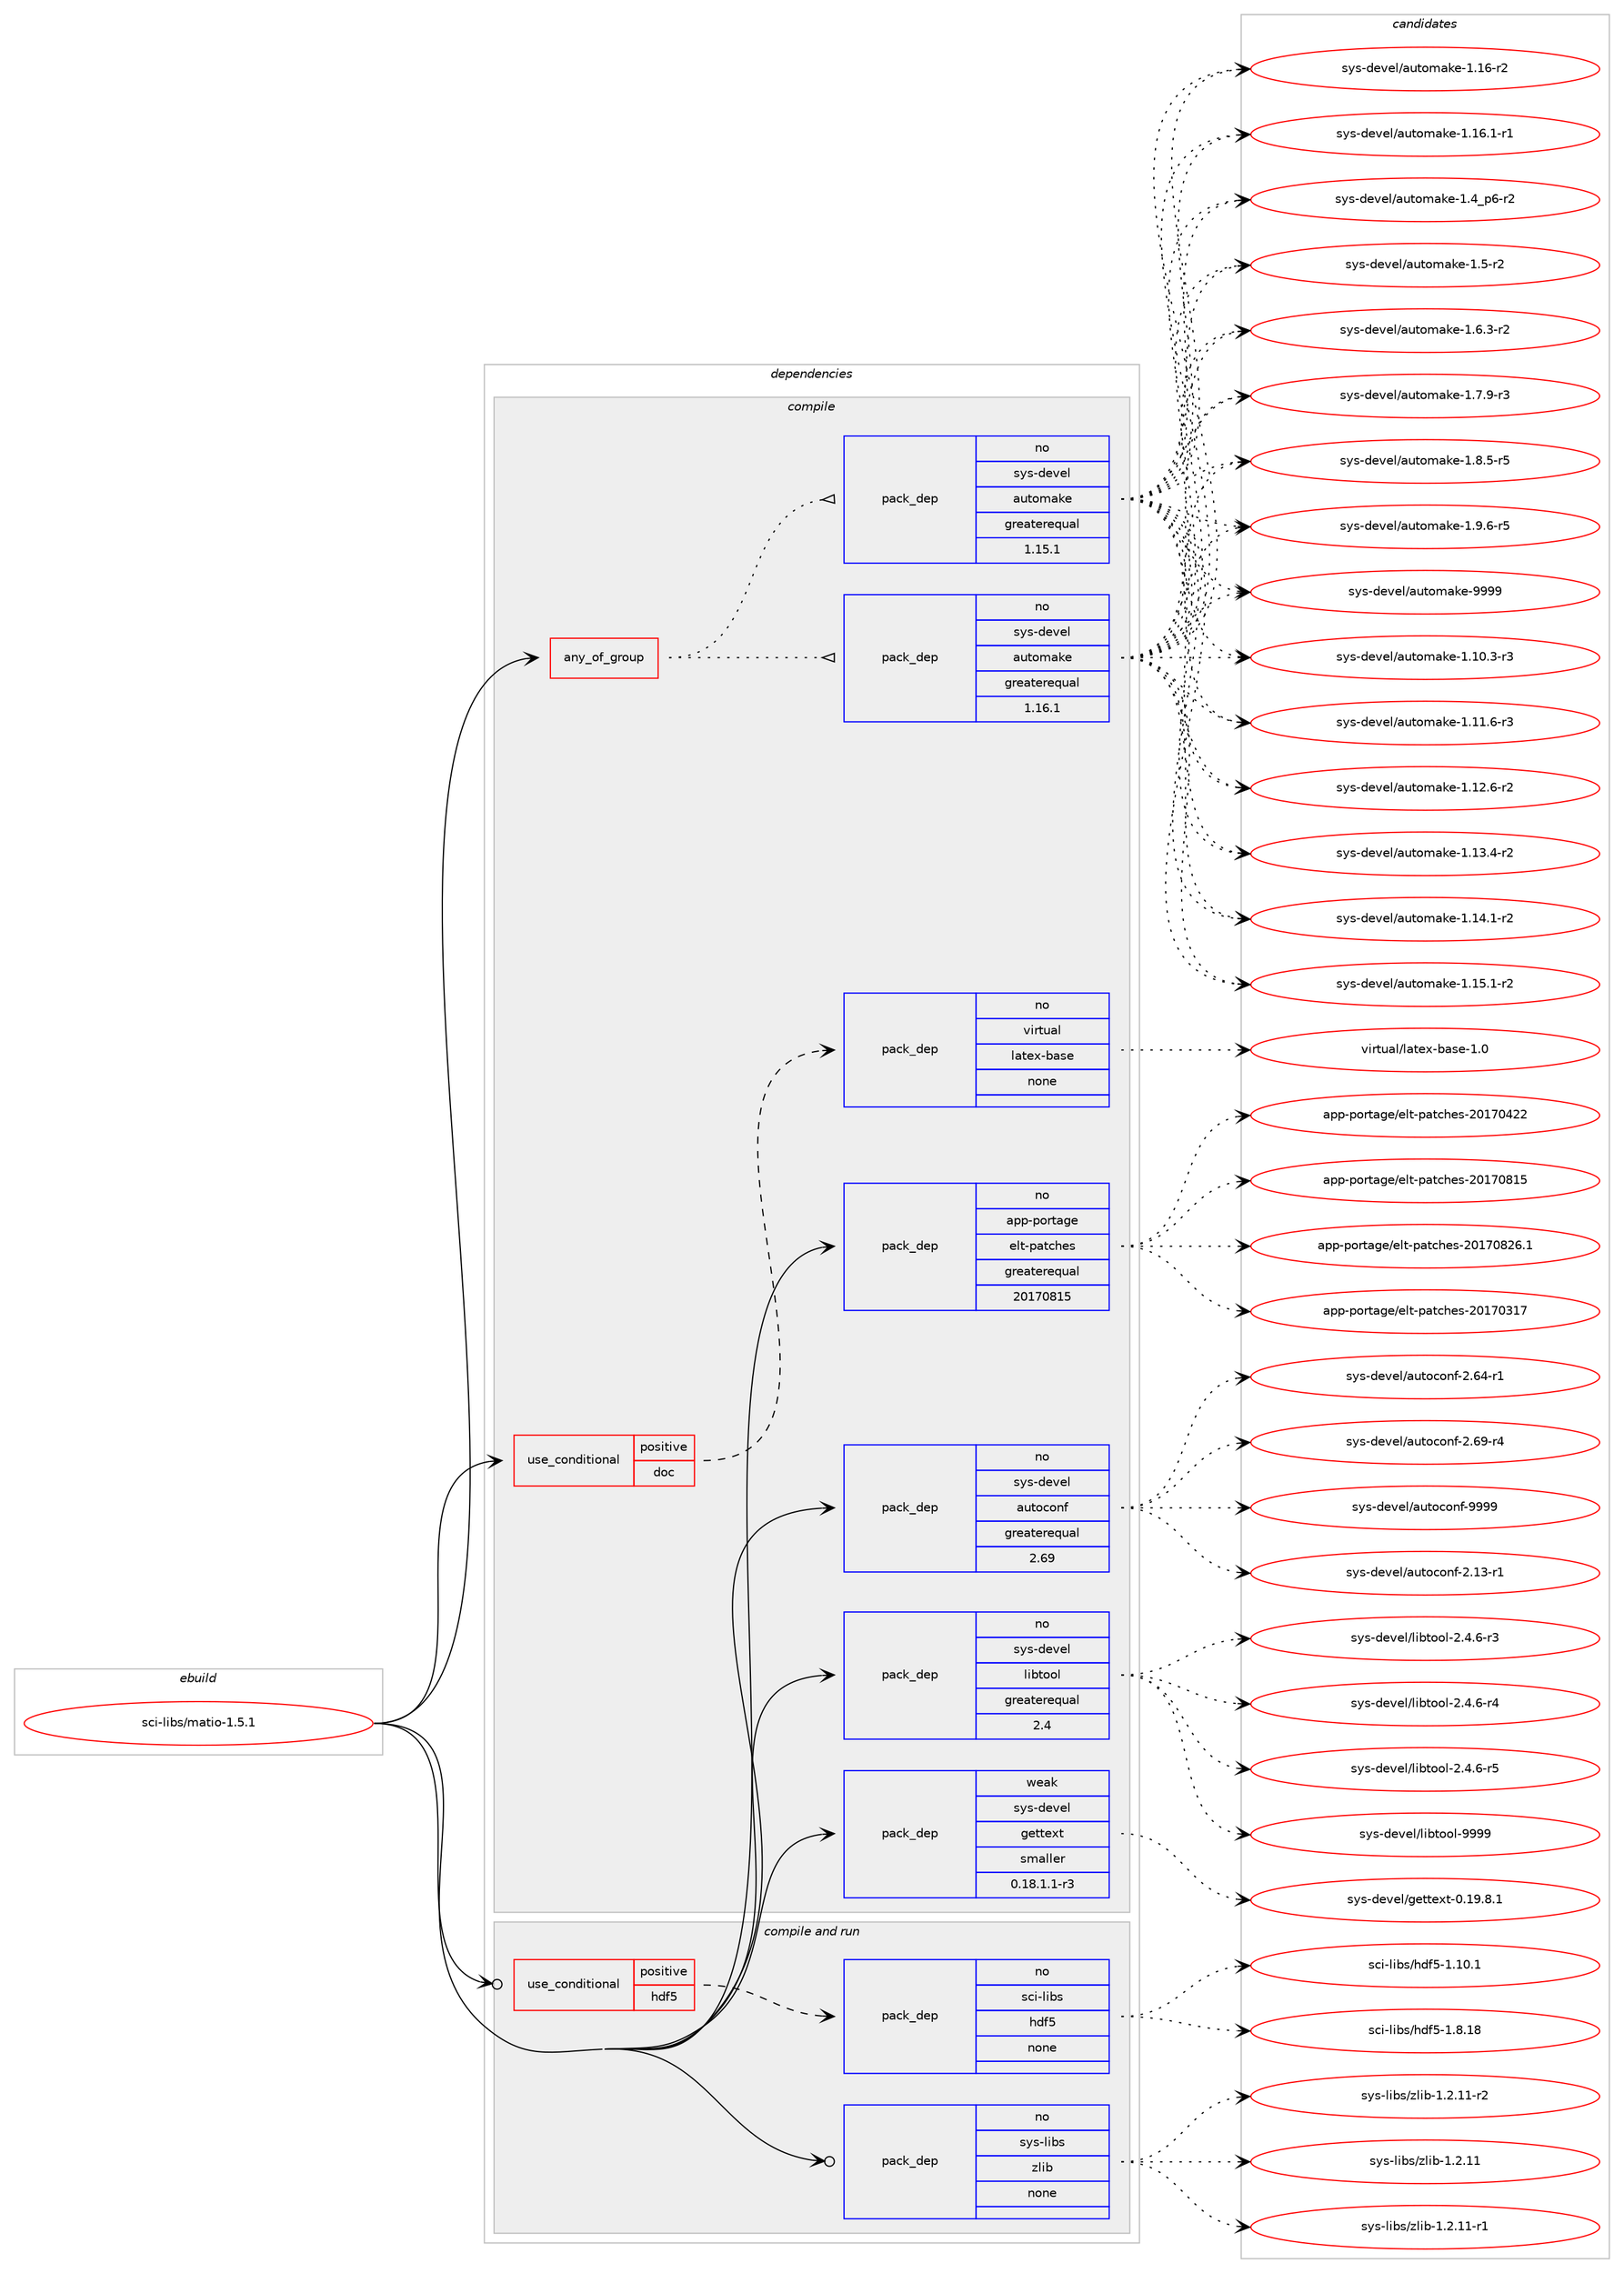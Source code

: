 digraph prolog {

# *************
# Graph options
# *************

newrank=true;
concentrate=true;
compound=true;
graph [rankdir=LR,fontname=Helvetica,fontsize=10,ranksep=1.5];#, ranksep=2.5, nodesep=0.2];
edge  [arrowhead=vee];
node  [fontname=Helvetica,fontsize=10];

# **********
# The ebuild
# **********

subgraph cluster_leftcol {
color=gray;
rank=same;
label=<<i>ebuild</i>>;
id [label="sci-libs/matio-1.5.1", color=red, width=4, href="../sci-libs/matio-1.5.1.svg"];
}

# ****************
# The dependencies
# ****************

subgraph cluster_midcol {
color=gray;
label=<<i>dependencies</i>>;
subgraph cluster_compile {
fillcolor="#eeeeee";
style=filled;
label=<<i>compile</i>>;
subgraph any26940 {
dependency1695018 [label=<<TABLE BORDER="0" CELLBORDER="1" CELLSPACING="0" CELLPADDING="4"><TR><TD CELLPADDING="10">any_of_group</TD></TR></TABLE>>, shape=none, color=red];subgraph pack1213425 {
dependency1695019 [label=<<TABLE BORDER="0" CELLBORDER="1" CELLSPACING="0" CELLPADDING="4" WIDTH="220"><TR><TD ROWSPAN="6" CELLPADDING="30">pack_dep</TD></TR><TR><TD WIDTH="110">no</TD></TR><TR><TD>sys-devel</TD></TR><TR><TD>automake</TD></TR><TR><TD>greaterequal</TD></TR><TR><TD>1.16.1</TD></TR></TABLE>>, shape=none, color=blue];
}
dependency1695018:e -> dependency1695019:w [weight=20,style="dotted",arrowhead="oinv"];
subgraph pack1213426 {
dependency1695020 [label=<<TABLE BORDER="0" CELLBORDER="1" CELLSPACING="0" CELLPADDING="4" WIDTH="220"><TR><TD ROWSPAN="6" CELLPADDING="30">pack_dep</TD></TR><TR><TD WIDTH="110">no</TD></TR><TR><TD>sys-devel</TD></TR><TR><TD>automake</TD></TR><TR><TD>greaterequal</TD></TR><TR><TD>1.15.1</TD></TR></TABLE>>, shape=none, color=blue];
}
dependency1695018:e -> dependency1695020:w [weight=20,style="dotted",arrowhead="oinv"];
}
id:e -> dependency1695018:w [weight=20,style="solid",arrowhead="vee"];
subgraph cond453801 {
dependency1695021 [label=<<TABLE BORDER="0" CELLBORDER="1" CELLSPACING="0" CELLPADDING="4"><TR><TD ROWSPAN="3" CELLPADDING="10">use_conditional</TD></TR><TR><TD>positive</TD></TR><TR><TD>doc</TD></TR></TABLE>>, shape=none, color=red];
subgraph pack1213427 {
dependency1695022 [label=<<TABLE BORDER="0" CELLBORDER="1" CELLSPACING="0" CELLPADDING="4" WIDTH="220"><TR><TD ROWSPAN="6" CELLPADDING="30">pack_dep</TD></TR><TR><TD WIDTH="110">no</TD></TR><TR><TD>virtual</TD></TR><TR><TD>latex-base</TD></TR><TR><TD>none</TD></TR><TR><TD></TD></TR></TABLE>>, shape=none, color=blue];
}
dependency1695021:e -> dependency1695022:w [weight=20,style="dashed",arrowhead="vee"];
}
id:e -> dependency1695021:w [weight=20,style="solid",arrowhead="vee"];
subgraph pack1213428 {
dependency1695023 [label=<<TABLE BORDER="0" CELLBORDER="1" CELLSPACING="0" CELLPADDING="4" WIDTH="220"><TR><TD ROWSPAN="6" CELLPADDING="30">pack_dep</TD></TR><TR><TD WIDTH="110">no</TD></TR><TR><TD>app-portage</TD></TR><TR><TD>elt-patches</TD></TR><TR><TD>greaterequal</TD></TR><TR><TD>20170815</TD></TR></TABLE>>, shape=none, color=blue];
}
id:e -> dependency1695023:w [weight=20,style="solid",arrowhead="vee"];
subgraph pack1213429 {
dependency1695024 [label=<<TABLE BORDER="0" CELLBORDER="1" CELLSPACING="0" CELLPADDING="4" WIDTH="220"><TR><TD ROWSPAN="6" CELLPADDING="30">pack_dep</TD></TR><TR><TD WIDTH="110">no</TD></TR><TR><TD>sys-devel</TD></TR><TR><TD>autoconf</TD></TR><TR><TD>greaterequal</TD></TR><TR><TD>2.69</TD></TR></TABLE>>, shape=none, color=blue];
}
id:e -> dependency1695024:w [weight=20,style="solid",arrowhead="vee"];
subgraph pack1213430 {
dependency1695025 [label=<<TABLE BORDER="0" CELLBORDER="1" CELLSPACING="0" CELLPADDING="4" WIDTH="220"><TR><TD ROWSPAN="6" CELLPADDING="30">pack_dep</TD></TR><TR><TD WIDTH="110">no</TD></TR><TR><TD>sys-devel</TD></TR><TR><TD>libtool</TD></TR><TR><TD>greaterequal</TD></TR><TR><TD>2.4</TD></TR></TABLE>>, shape=none, color=blue];
}
id:e -> dependency1695025:w [weight=20,style="solid",arrowhead="vee"];
subgraph pack1213431 {
dependency1695026 [label=<<TABLE BORDER="0" CELLBORDER="1" CELLSPACING="0" CELLPADDING="4" WIDTH="220"><TR><TD ROWSPAN="6" CELLPADDING="30">pack_dep</TD></TR><TR><TD WIDTH="110">weak</TD></TR><TR><TD>sys-devel</TD></TR><TR><TD>gettext</TD></TR><TR><TD>smaller</TD></TR><TR><TD>0.18.1.1-r3</TD></TR></TABLE>>, shape=none, color=blue];
}
id:e -> dependency1695026:w [weight=20,style="solid",arrowhead="vee"];
}
subgraph cluster_compileandrun {
fillcolor="#eeeeee";
style=filled;
label=<<i>compile and run</i>>;
subgraph cond453802 {
dependency1695027 [label=<<TABLE BORDER="0" CELLBORDER="1" CELLSPACING="0" CELLPADDING="4"><TR><TD ROWSPAN="3" CELLPADDING="10">use_conditional</TD></TR><TR><TD>positive</TD></TR><TR><TD>hdf5</TD></TR></TABLE>>, shape=none, color=red];
subgraph pack1213432 {
dependency1695028 [label=<<TABLE BORDER="0" CELLBORDER="1" CELLSPACING="0" CELLPADDING="4" WIDTH="220"><TR><TD ROWSPAN="6" CELLPADDING="30">pack_dep</TD></TR><TR><TD WIDTH="110">no</TD></TR><TR><TD>sci-libs</TD></TR><TR><TD>hdf5</TD></TR><TR><TD>none</TD></TR><TR><TD></TD></TR></TABLE>>, shape=none, color=blue];
}
dependency1695027:e -> dependency1695028:w [weight=20,style="dashed",arrowhead="vee"];
}
id:e -> dependency1695027:w [weight=20,style="solid",arrowhead="odotvee"];
subgraph pack1213433 {
dependency1695029 [label=<<TABLE BORDER="0" CELLBORDER="1" CELLSPACING="0" CELLPADDING="4" WIDTH="220"><TR><TD ROWSPAN="6" CELLPADDING="30">pack_dep</TD></TR><TR><TD WIDTH="110">no</TD></TR><TR><TD>sys-libs</TD></TR><TR><TD>zlib</TD></TR><TR><TD>none</TD></TR><TR><TD></TD></TR></TABLE>>, shape=none, color=blue];
}
id:e -> dependency1695029:w [weight=20,style="solid",arrowhead="odotvee"];
}
subgraph cluster_run {
fillcolor="#eeeeee";
style=filled;
label=<<i>run</i>>;
}
}

# **************
# The candidates
# **************

subgraph cluster_choices {
rank=same;
color=gray;
label=<<i>candidates</i>>;

subgraph choice1213425 {
color=black;
nodesep=1;
choice11512111545100101118101108479711711611110997107101454946494846514511451 [label="sys-devel/automake-1.10.3-r3", color=red, width=4,href="../sys-devel/automake-1.10.3-r3.svg"];
choice11512111545100101118101108479711711611110997107101454946494946544511451 [label="sys-devel/automake-1.11.6-r3", color=red, width=4,href="../sys-devel/automake-1.11.6-r3.svg"];
choice11512111545100101118101108479711711611110997107101454946495046544511450 [label="sys-devel/automake-1.12.6-r2", color=red, width=4,href="../sys-devel/automake-1.12.6-r2.svg"];
choice11512111545100101118101108479711711611110997107101454946495146524511450 [label="sys-devel/automake-1.13.4-r2", color=red, width=4,href="../sys-devel/automake-1.13.4-r2.svg"];
choice11512111545100101118101108479711711611110997107101454946495246494511450 [label="sys-devel/automake-1.14.1-r2", color=red, width=4,href="../sys-devel/automake-1.14.1-r2.svg"];
choice11512111545100101118101108479711711611110997107101454946495346494511450 [label="sys-devel/automake-1.15.1-r2", color=red, width=4,href="../sys-devel/automake-1.15.1-r2.svg"];
choice1151211154510010111810110847971171161111099710710145494649544511450 [label="sys-devel/automake-1.16-r2", color=red, width=4,href="../sys-devel/automake-1.16-r2.svg"];
choice11512111545100101118101108479711711611110997107101454946495446494511449 [label="sys-devel/automake-1.16.1-r1", color=red, width=4,href="../sys-devel/automake-1.16.1-r1.svg"];
choice115121115451001011181011084797117116111109971071014549465295112544511450 [label="sys-devel/automake-1.4_p6-r2", color=red, width=4,href="../sys-devel/automake-1.4_p6-r2.svg"];
choice11512111545100101118101108479711711611110997107101454946534511450 [label="sys-devel/automake-1.5-r2", color=red, width=4,href="../sys-devel/automake-1.5-r2.svg"];
choice115121115451001011181011084797117116111109971071014549465446514511450 [label="sys-devel/automake-1.6.3-r2", color=red, width=4,href="../sys-devel/automake-1.6.3-r2.svg"];
choice115121115451001011181011084797117116111109971071014549465546574511451 [label="sys-devel/automake-1.7.9-r3", color=red, width=4,href="../sys-devel/automake-1.7.9-r3.svg"];
choice115121115451001011181011084797117116111109971071014549465646534511453 [label="sys-devel/automake-1.8.5-r5", color=red, width=4,href="../sys-devel/automake-1.8.5-r5.svg"];
choice115121115451001011181011084797117116111109971071014549465746544511453 [label="sys-devel/automake-1.9.6-r5", color=red, width=4,href="../sys-devel/automake-1.9.6-r5.svg"];
choice115121115451001011181011084797117116111109971071014557575757 [label="sys-devel/automake-9999", color=red, width=4,href="../sys-devel/automake-9999.svg"];
dependency1695019:e -> choice11512111545100101118101108479711711611110997107101454946494846514511451:w [style=dotted,weight="100"];
dependency1695019:e -> choice11512111545100101118101108479711711611110997107101454946494946544511451:w [style=dotted,weight="100"];
dependency1695019:e -> choice11512111545100101118101108479711711611110997107101454946495046544511450:w [style=dotted,weight="100"];
dependency1695019:e -> choice11512111545100101118101108479711711611110997107101454946495146524511450:w [style=dotted,weight="100"];
dependency1695019:e -> choice11512111545100101118101108479711711611110997107101454946495246494511450:w [style=dotted,weight="100"];
dependency1695019:e -> choice11512111545100101118101108479711711611110997107101454946495346494511450:w [style=dotted,weight="100"];
dependency1695019:e -> choice1151211154510010111810110847971171161111099710710145494649544511450:w [style=dotted,weight="100"];
dependency1695019:e -> choice11512111545100101118101108479711711611110997107101454946495446494511449:w [style=dotted,weight="100"];
dependency1695019:e -> choice115121115451001011181011084797117116111109971071014549465295112544511450:w [style=dotted,weight="100"];
dependency1695019:e -> choice11512111545100101118101108479711711611110997107101454946534511450:w [style=dotted,weight="100"];
dependency1695019:e -> choice115121115451001011181011084797117116111109971071014549465446514511450:w [style=dotted,weight="100"];
dependency1695019:e -> choice115121115451001011181011084797117116111109971071014549465546574511451:w [style=dotted,weight="100"];
dependency1695019:e -> choice115121115451001011181011084797117116111109971071014549465646534511453:w [style=dotted,weight="100"];
dependency1695019:e -> choice115121115451001011181011084797117116111109971071014549465746544511453:w [style=dotted,weight="100"];
dependency1695019:e -> choice115121115451001011181011084797117116111109971071014557575757:w [style=dotted,weight="100"];
}
subgraph choice1213426 {
color=black;
nodesep=1;
choice11512111545100101118101108479711711611110997107101454946494846514511451 [label="sys-devel/automake-1.10.3-r3", color=red, width=4,href="../sys-devel/automake-1.10.3-r3.svg"];
choice11512111545100101118101108479711711611110997107101454946494946544511451 [label="sys-devel/automake-1.11.6-r3", color=red, width=4,href="../sys-devel/automake-1.11.6-r3.svg"];
choice11512111545100101118101108479711711611110997107101454946495046544511450 [label="sys-devel/automake-1.12.6-r2", color=red, width=4,href="../sys-devel/automake-1.12.6-r2.svg"];
choice11512111545100101118101108479711711611110997107101454946495146524511450 [label="sys-devel/automake-1.13.4-r2", color=red, width=4,href="../sys-devel/automake-1.13.4-r2.svg"];
choice11512111545100101118101108479711711611110997107101454946495246494511450 [label="sys-devel/automake-1.14.1-r2", color=red, width=4,href="../sys-devel/automake-1.14.1-r2.svg"];
choice11512111545100101118101108479711711611110997107101454946495346494511450 [label="sys-devel/automake-1.15.1-r2", color=red, width=4,href="../sys-devel/automake-1.15.1-r2.svg"];
choice1151211154510010111810110847971171161111099710710145494649544511450 [label="sys-devel/automake-1.16-r2", color=red, width=4,href="../sys-devel/automake-1.16-r2.svg"];
choice11512111545100101118101108479711711611110997107101454946495446494511449 [label="sys-devel/automake-1.16.1-r1", color=red, width=4,href="../sys-devel/automake-1.16.1-r1.svg"];
choice115121115451001011181011084797117116111109971071014549465295112544511450 [label="sys-devel/automake-1.4_p6-r2", color=red, width=4,href="../sys-devel/automake-1.4_p6-r2.svg"];
choice11512111545100101118101108479711711611110997107101454946534511450 [label="sys-devel/automake-1.5-r2", color=red, width=4,href="../sys-devel/automake-1.5-r2.svg"];
choice115121115451001011181011084797117116111109971071014549465446514511450 [label="sys-devel/automake-1.6.3-r2", color=red, width=4,href="../sys-devel/automake-1.6.3-r2.svg"];
choice115121115451001011181011084797117116111109971071014549465546574511451 [label="sys-devel/automake-1.7.9-r3", color=red, width=4,href="../sys-devel/automake-1.7.9-r3.svg"];
choice115121115451001011181011084797117116111109971071014549465646534511453 [label="sys-devel/automake-1.8.5-r5", color=red, width=4,href="../sys-devel/automake-1.8.5-r5.svg"];
choice115121115451001011181011084797117116111109971071014549465746544511453 [label="sys-devel/automake-1.9.6-r5", color=red, width=4,href="../sys-devel/automake-1.9.6-r5.svg"];
choice115121115451001011181011084797117116111109971071014557575757 [label="sys-devel/automake-9999", color=red, width=4,href="../sys-devel/automake-9999.svg"];
dependency1695020:e -> choice11512111545100101118101108479711711611110997107101454946494846514511451:w [style=dotted,weight="100"];
dependency1695020:e -> choice11512111545100101118101108479711711611110997107101454946494946544511451:w [style=dotted,weight="100"];
dependency1695020:e -> choice11512111545100101118101108479711711611110997107101454946495046544511450:w [style=dotted,weight="100"];
dependency1695020:e -> choice11512111545100101118101108479711711611110997107101454946495146524511450:w [style=dotted,weight="100"];
dependency1695020:e -> choice11512111545100101118101108479711711611110997107101454946495246494511450:w [style=dotted,weight="100"];
dependency1695020:e -> choice11512111545100101118101108479711711611110997107101454946495346494511450:w [style=dotted,weight="100"];
dependency1695020:e -> choice1151211154510010111810110847971171161111099710710145494649544511450:w [style=dotted,weight="100"];
dependency1695020:e -> choice11512111545100101118101108479711711611110997107101454946495446494511449:w [style=dotted,weight="100"];
dependency1695020:e -> choice115121115451001011181011084797117116111109971071014549465295112544511450:w [style=dotted,weight="100"];
dependency1695020:e -> choice11512111545100101118101108479711711611110997107101454946534511450:w [style=dotted,weight="100"];
dependency1695020:e -> choice115121115451001011181011084797117116111109971071014549465446514511450:w [style=dotted,weight="100"];
dependency1695020:e -> choice115121115451001011181011084797117116111109971071014549465546574511451:w [style=dotted,weight="100"];
dependency1695020:e -> choice115121115451001011181011084797117116111109971071014549465646534511453:w [style=dotted,weight="100"];
dependency1695020:e -> choice115121115451001011181011084797117116111109971071014549465746544511453:w [style=dotted,weight="100"];
dependency1695020:e -> choice115121115451001011181011084797117116111109971071014557575757:w [style=dotted,weight="100"];
}
subgraph choice1213427 {
color=black;
nodesep=1;
choice11810511411611797108471089711610112045989711510145494648 [label="virtual/latex-base-1.0", color=red, width=4,href="../virtual/latex-base-1.0.svg"];
dependency1695022:e -> choice11810511411611797108471089711610112045989711510145494648:w [style=dotted,weight="100"];
}
subgraph choice1213428 {
color=black;
nodesep=1;
choice97112112451121111141169710310147101108116451129711699104101115455048495548514955 [label="app-portage/elt-patches-20170317", color=red, width=4,href="../app-portage/elt-patches-20170317.svg"];
choice97112112451121111141169710310147101108116451129711699104101115455048495548525050 [label="app-portage/elt-patches-20170422", color=red, width=4,href="../app-portage/elt-patches-20170422.svg"];
choice97112112451121111141169710310147101108116451129711699104101115455048495548564953 [label="app-portage/elt-patches-20170815", color=red, width=4,href="../app-portage/elt-patches-20170815.svg"];
choice971121124511211111411697103101471011081164511297116991041011154550484955485650544649 [label="app-portage/elt-patches-20170826.1", color=red, width=4,href="../app-portage/elt-patches-20170826.1.svg"];
dependency1695023:e -> choice97112112451121111141169710310147101108116451129711699104101115455048495548514955:w [style=dotted,weight="100"];
dependency1695023:e -> choice97112112451121111141169710310147101108116451129711699104101115455048495548525050:w [style=dotted,weight="100"];
dependency1695023:e -> choice97112112451121111141169710310147101108116451129711699104101115455048495548564953:w [style=dotted,weight="100"];
dependency1695023:e -> choice971121124511211111411697103101471011081164511297116991041011154550484955485650544649:w [style=dotted,weight="100"];
}
subgraph choice1213429 {
color=black;
nodesep=1;
choice1151211154510010111810110847971171161119911111010245504649514511449 [label="sys-devel/autoconf-2.13-r1", color=red, width=4,href="../sys-devel/autoconf-2.13-r1.svg"];
choice1151211154510010111810110847971171161119911111010245504654524511449 [label="sys-devel/autoconf-2.64-r1", color=red, width=4,href="../sys-devel/autoconf-2.64-r1.svg"];
choice1151211154510010111810110847971171161119911111010245504654574511452 [label="sys-devel/autoconf-2.69-r4", color=red, width=4,href="../sys-devel/autoconf-2.69-r4.svg"];
choice115121115451001011181011084797117116111991111101024557575757 [label="sys-devel/autoconf-9999", color=red, width=4,href="../sys-devel/autoconf-9999.svg"];
dependency1695024:e -> choice1151211154510010111810110847971171161119911111010245504649514511449:w [style=dotted,weight="100"];
dependency1695024:e -> choice1151211154510010111810110847971171161119911111010245504654524511449:w [style=dotted,weight="100"];
dependency1695024:e -> choice1151211154510010111810110847971171161119911111010245504654574511452:w [style=dotted,weight="100"];
dependency1695024:e -> choice115121115451001011181011084797117116111991111101024557575757:w [style=dotted,weight="100"];
}
subgraph choice1213430 {
color=black;
nodesep=1;
choice1151211154510010111810110847108105981161111111084550465246544511451 [label="sys-devel/libtool-2.4.6-r3", color=red, width=4,href="../sys-devel/libtool-2.4.6-r3.svg"];
choice1151211154510010111810110847108105981161111111084550465246544511452 [label="sys-devel/libtool-2.4.6-r4", color=red, width=4,href="../sys-devel/libtool-2.4.6-r4.svg"];
choice1151211154510010111810110847108105981161111111084550465246544511453 [label="sys-devel/libtool-2.4.6-r5", color=red, width=4,href="../sys-devel/libtool-2.4.6-r5.svg"];
choice1151211154510010111810110847108105981161111111084557575757 [label="sys-devel/libtool-9999", color=red, width=4,href="../sys-devel/libtool-9999.svg"];
dependency1695025:e -> choice1151211154510010111810110847108105981161111111084550465246544511451:w [style=dotted,weight="100"];
dependency1695025:e -> choice1151211154510010111810110847108105981161111111084550465246544511452:w [style=dotted,weight="100"];
dependency1695025:e -> choice1151211154510010111810110847108105981161111111084550465246544511453:w [style=dotted,weight="100"];
dependency1695025:e -> choice1151211154510010111810110847108105981161111111084557575757:w [style=dotted,weight="100"];
}
subgraph choice1213431 {
color=black;
nodesep=1;
choice1151211154510010111810110847103101116116101120116454846495746564649 [label="sys-devel/gettext-0.19.8.1", color=red, width=4,href="../sys-devel/gettext-0.19.8.1.svg"];
dependency1695026:e -> choice1151211154510010111810110847103101116116101120116454846495746564649:w [style=dotted,weight="100"];
}
subgraph choice1213432 {
color=black;
nodesep=1;
choice115991054510810598115471041001025345494649484649 [label="sci-libs/hdf5-1.10.1", color=red, width=4,href="../sci-libs/hdf5-1.10.1.svg"];
choice115991054510810598115471041001025345494656464956 [label="sci-libs/hdf5-1.8.18", color=red, width=4,href="../sci-libs/hdf5-1.8.18.svg"];
dependency1695028:e -> choice115991054510810598115471041001025345494649484649:w [style=dotted,weight="100"];
dependency1695028:e -> choice115991054510810598115471041001025345494656464956:w [style=dotted,weight="100"];
}
subgraph choice1213433 {
color=black;
nodesep=1;
choice1151211154510810598115471221081059845494650464949 [label="sys-libs/zlib-1.2.11", color=red, width=4,href="../sys-libs/zlib-1.2.11.svg"];
choice11512111545108105981154712210810598454946504649494511449 [label="sys-libs/zlib-1.2.11-r1", color=red, width=4,href="../sys-libs/zlib-1.2.11-r1.svg"];
choice11512111545108105981154712210810598454946504649494511450 [label="sys-libs/zlib-1.2.11-r2", color=red, width=4,href="../sys-libs/zlib-1.2.11-r2.svg"];
dependency1695029:e -> choice1151211154510810598115471221081059845494650464949:w [style=dotted,weight="100"];
dependency1695029:e -> choice11512111545108105981154712210810598454946504649494511449:w [style=dotted,weight="100"];
dependency1695029:e -> choice11512111545108105981154712210810598454946504649494511450:w [style=dotted,weight="100"];
}
}

}
